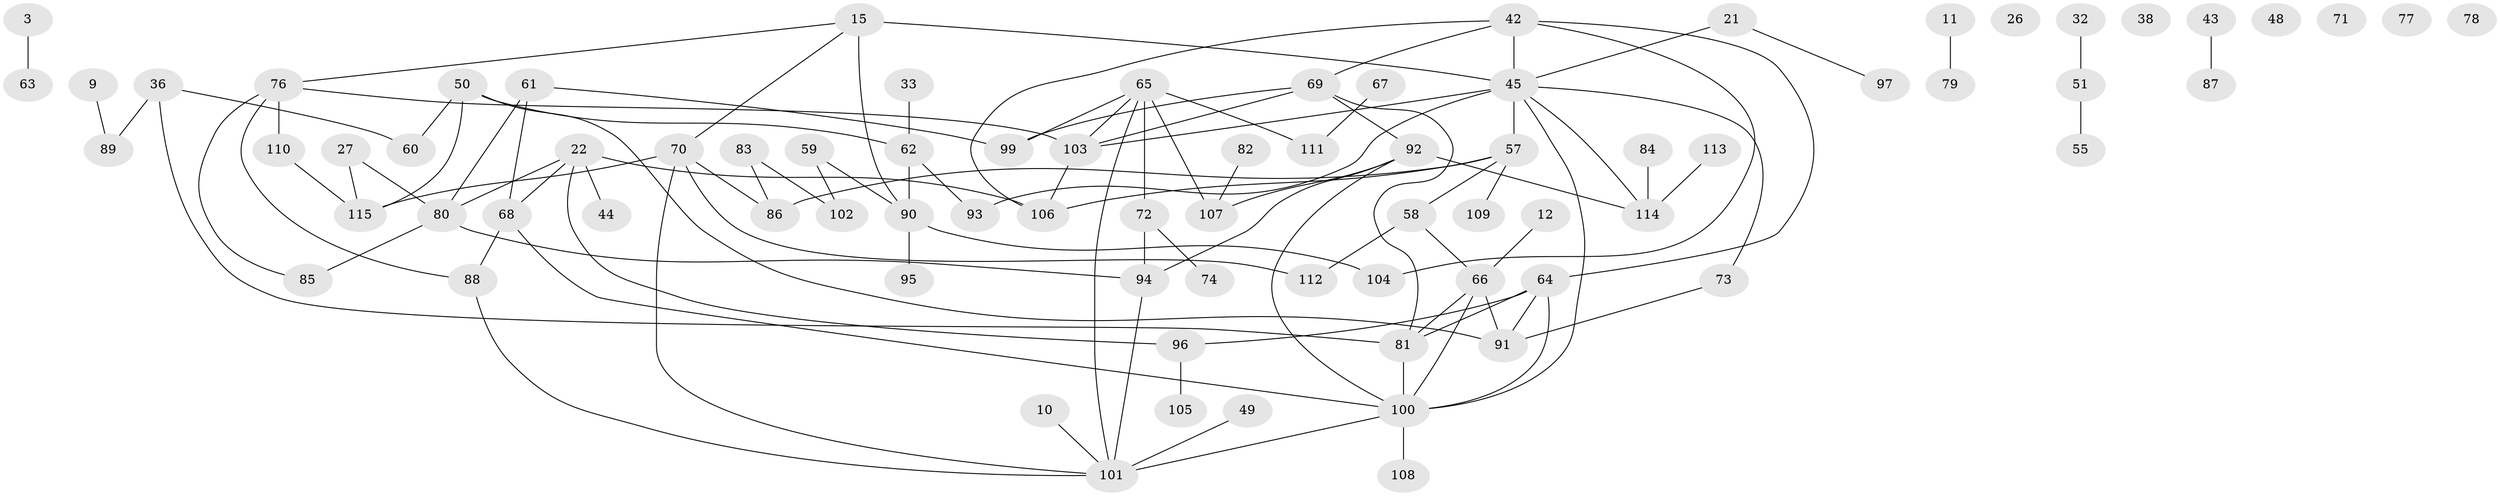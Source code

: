 // original degree distribution, {4: 0.14782608695652175, 2: 0.28695652173913044, 1: 0.22608695652173913, 3: 0.17391304347826086, 5: 0.0782608695652174, 7: 0.017391304347826087, 0: 0.05217391304347826, 9: 0.008695652173913044, 6: 0.008695652173913044}
// Generated by graph-tools (version 1.1) at 2025/42/03/04/25 21:42:44]
// undirected, 80 vertices, 106 edges
graph export_dot {
graph [start="1"]
  node [color=gray90,style=filled];
  3;
  9;
  10;
  11 [super="+2"];
  12;
  15;
  21;
  22;
  26;
  27;
  32;
  33;
  36;
  38;
  42 [super="+4"];
  43;
  44;
  45 [super="+16"];
  48;
  49;
  50;
  51;
  55;
  57 [super="+7"];
  58;
  59;
  60;
  61 [super="+5"];
  62;
  63;
  64 [super="+14"];
  65 [super="+53"];
  66 [super="+56"];
  67;
  68;
  69 [super="+34"];
  70 [super="+29+23"];
  71;
  72 [super="+6"];
  73;
  74;
  76 [super="+37"];
  77;
  78;
  79;
  80 [super="+1+17+24"];
  81 [super="+8+35"];
  82;
  83;
  84;
  85;
  86;
  87;
  88;
  89 [super="+19"];
  90 [super="+18+31+52"];
  91;
  92;
  93;
  94;
  95;
  96;
  97;
  99;
  100 [super="+41"];
  101 [super="+75"];
  102;
  103 [super="+98"];
  104;
  105;
  106;
  107 [super="+46"];
  108;
  109;
  110 [super="+40"];
  111;
  112 [super="+54"];
  113;
  114;
  115;
  3 -- 63;
  9 -- 89;
  10 -- 101;
  11 -- 79 [weight=2];
  12 -- 66;
  15 -- 45 [weight=2];
  15 -- 90;
  15 -- 70;
  15 -- 76;
  21 -- 97;
  21 -- 45;
  22 -- 44;
  22 -- 68;
  22 -- 80;
  22 -- 96;
  22 -- 106;
  27 -- 115;
  27 -- 80;
  32 -- 51;
  33 -- 62;
  36 -- 60;
  36 -- 89 [weight=2];
  36 -- 81;
  42 -- 69;
  42 -- 104;
  42 -- 106;
  42 -- 45;
  42 -- 64;
  43 -- 87;
  45 -- 73;
  45 -- 93;
  45 -- 103 [weight=2];
  45 -- 114;
  45 -- 100 [weight=2];
  45 -- 57;
  49 -- 101;
  50 -- 60;
  50 -- 62;
  50 -- 91;
  50 -- 115;
  51 -- 55;
  57 -- 58;
  57 -- 86;
  57 -- 106;
  57 -- 109;
  58 -- 66;
  58 -- 112;
  59 -- 102;
  59 -- 90;
  61 -- 68;
  61 -- 80;
  61 -- 99;
  62 -- 93;
  62 -- 90;
  64 -- 91;
  64 -- 96;
  64 -- 100;
  64 -- 81;
  65 -- 99;
  65 -- 103;
  65 -- 72;
  65 -- 107;
  65 -- 111;
  65 -- 101;
  66 -- 91;
  66 -- 100;
  66 -- 81;
  67 -- 111;
  68 -- 88;
  68 -- 100;
  69 -- 99;
  69 -- 103;
  69 -- 92;
  69 -- 81;
  70 -- 86;
  70 -- 115;
  70 -- 112;
  70 -- 101;
  72 -- 74;
  72 -- 94;
  73 -- 91;
  76 -- 110;
  76 -- 85;
  76 -- 103;
  76 -- 88;
  80 -- 94;
  80 -- 85;
  81 -- 100;
  82 -- 107;
  83 -- 86;
  83 -- 102;
  84 -- 114;
  88 -- 101;
  90 -- 104;
  90 -- 95;
  92 -- 94;
  92 -- 114;
  92 -- 100;
  92 -- 107;
  94 -- 101;
  96 -- 105;
  100 -- 101 [weight=2];
  100 -- 108;
  103 -- 106;
  110 -- 115;
  113 -- 114;
}
